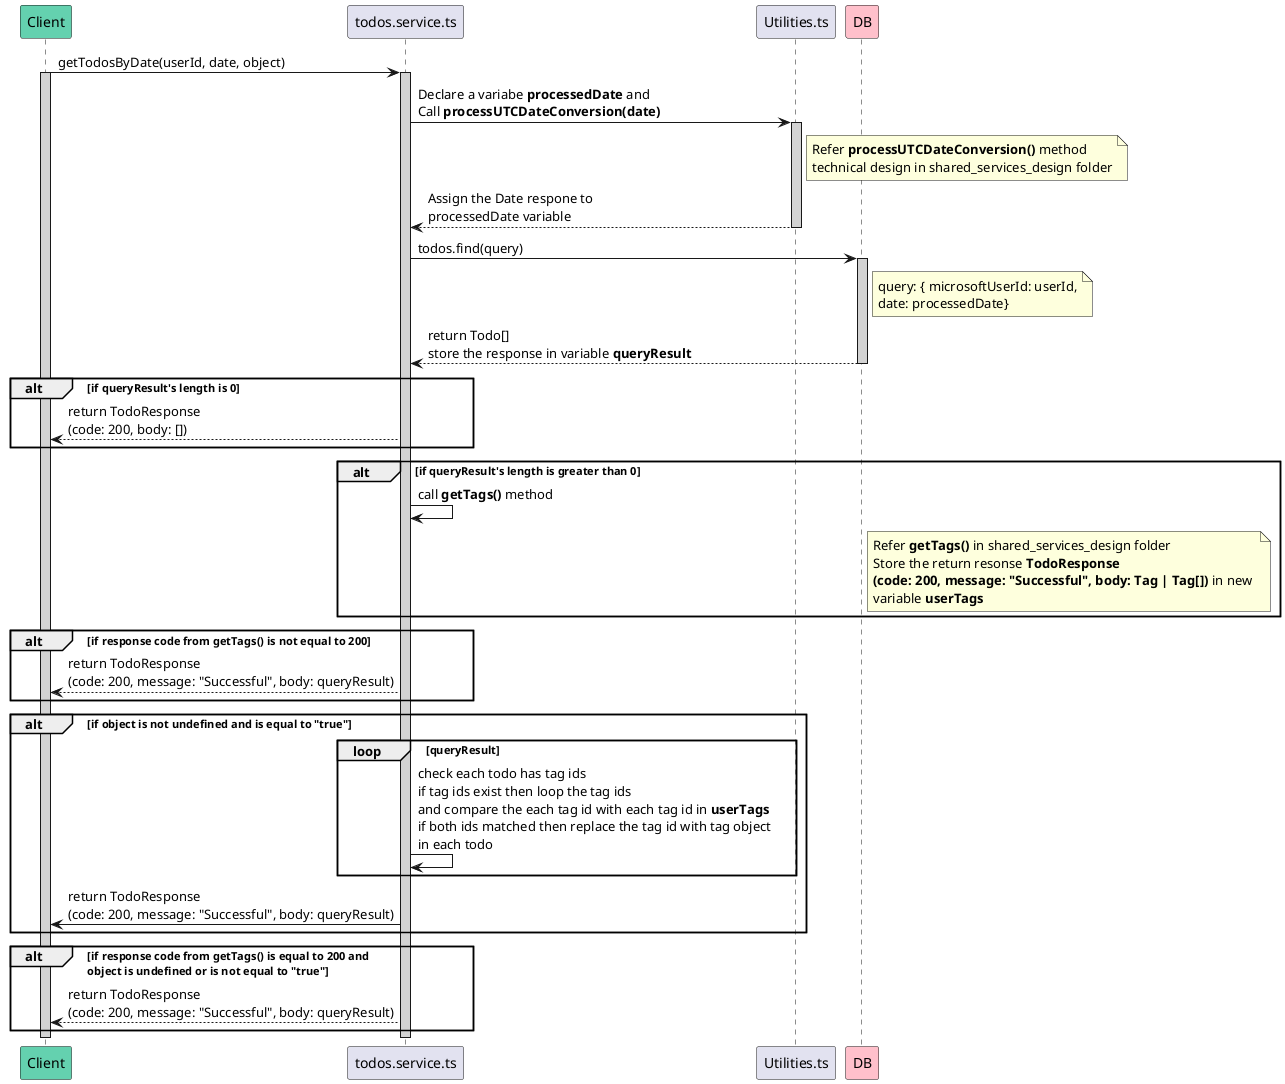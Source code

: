 @startuml getTodosByDate
participant Client #64D1AF
participant todos.service.ts
participant Utilities.ts
participant DB #FFC0CB

Client -> todos.service.ts : getTodosByDate(userId, date, object)
activate Client #D3D3D3
activate todos.service.ts #D3D3D3
    todos.service.ts -> Utilities.ts : Declare a variabe **processedDate** and \nCall **processUTCDateConversion(date)**
    activate Utilities.ts #D3D3D3
        note right of Utilities.ts: Refer **processUTCDateConversion()** method\ntechnical design in shared_services_design folder
        Utilities.ts --> todos.service.ts: Assign the Date respone to \nprocessedDate variable
    deactivate Utilities.ts
    
    todos.service.ts -> DB : todos.find(query)
    activate DB #D3D3D3
    note right of DB: query: { microsoftUserId: userId,\ndate: processedDate}
    DB --> todos.service.ts: return Todo[] \nstore the response in variable **queryResult**
    deactivate 
    
    alt if queryResult's length is 0
        todos.service.ts --> Client : return TodoResponse\n(code: 200, body: [])
    end

    alt if queryResult's length is greater than 0
        todos.service.ts -> todos.service.ts : call **getTags()** method
        note right of DB: Refer **getTags()** in shared_services_design folder \nStore the return resonse **TodoResponse**\n**(code: 200, message: "Successful", body: Tag | Tag[])** in new \nvariable **userTags**
    end

    alt if response code from getTags() is not equal to 200
        todos.service.ts --> Client : return TodoResponse\n(code: 200, message: "Successful", body: queryResult)
    end

    alt if object is not **undefined** and is equal to **"true"**
        loop queryResult
            todos.service.ts -> todos.service.ts: check each todo has tag ids \nif tag ids exist then loop the tag ids\nand compare the each tag id with each tag id in **userTags** \nif both ids matched then replace the tag id with tag object \nin each todo
        end
        todos.service.ts -> Client : return TodoResponse\n(code: 200, message: "Successful", body: queryResult)
    end

    alt if response code from getTags() is equal to 200 and \nobject is undefined or is not equal to "true"
        todos.service.ts --> Client : return TodoResponse\n(code: 200, message: "Successful", body: queryResult)
    end
deactivate todos.service.ts
deactivate Client
@enduml
